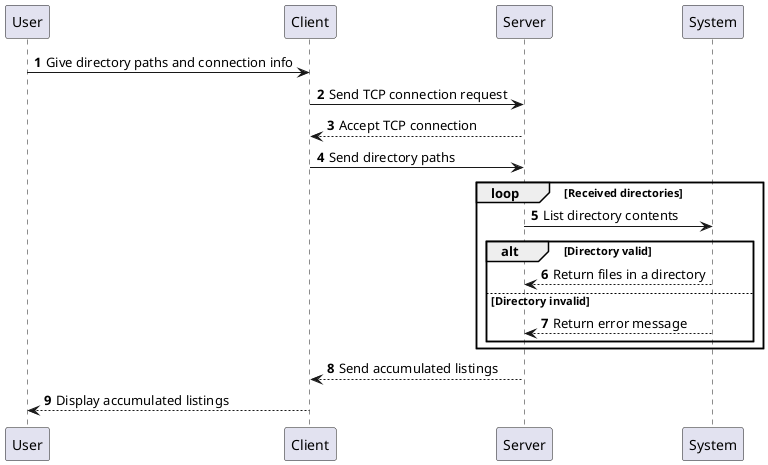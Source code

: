 @startuml

autonumber

User -> Client: Give directory paths and connection info
Client -> Server: Send TCP connection request
Client <-- Server: Accept TCP connection

Client -> Server: Send directory paths

loop Received directories
  Server -> System: List directory contents
  alt Directory valid
    Server <-- System: Return files in a directory
  else Directory invalid
    Server <-- System: Return error message
  end
end

Client <-- Server: Send accumulated listings
User <-- Client: Display accumulated listings

@enduml
